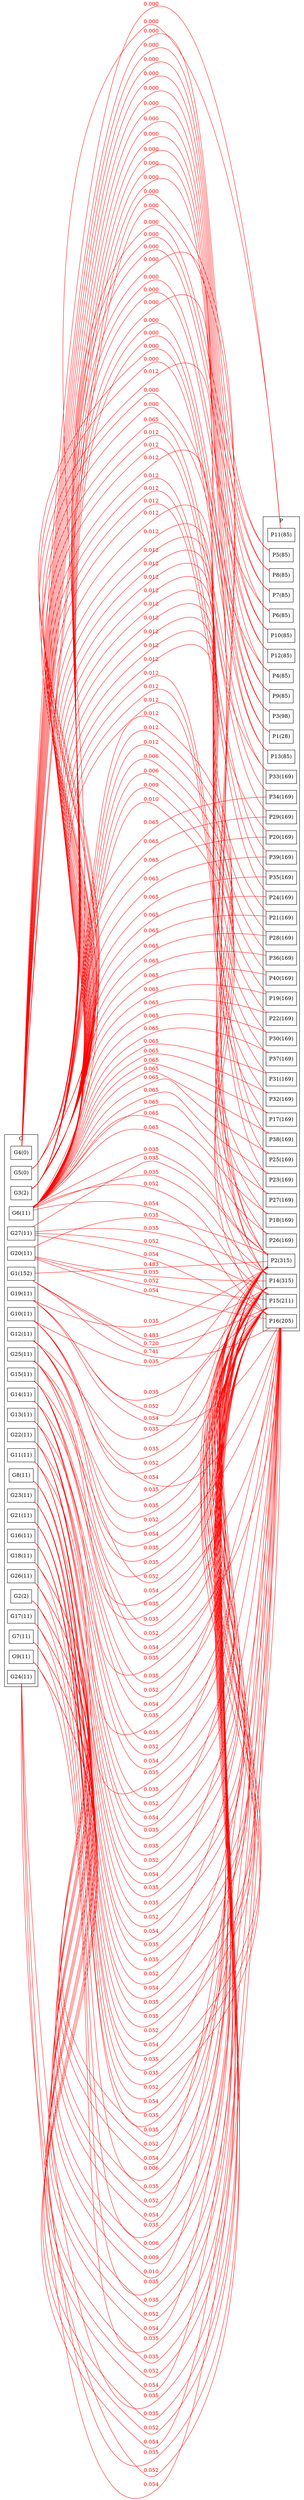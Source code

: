 strict graph BCG {
rankdir=LR;
splines=true;
ranksep="8 equally";
concentrate = true;
node [shape=rectangle];
subgraph cluster_G {
label = "G";
color=black;
rank="same"
G1 [label="G1(152)"];
G2 [label="G2(2)"];
G3 [label="G3(2)"];
G4 [label="G4(0)"];
G5 [label="G5(0)"];
G6 [label="G6(11)"];
G7 [label="G7(11)"];
G8 [label="G8(11)"];
G9 [label="G9(11)"];
G10 [label="G10(11)"];
G11 [label="G11(11)"];
G12 [label="G12(11)"];
G13 [label="G13(11)"];
G14 [label="G14(11)"];
G15 [label="G15(11)"];
G16 [label="G16(11)"];
G17 [label="G17(11)"];
G18 [label="G18(11)"];
G19 [label="G19(11)"];
G20 [label="G20(11)"];
G21 [label="G21(11)"];
G22 [label="G22(11)"];
G23 [label="G23(11)"];
G24 [label="G24(11)"];
G25 [label="G25(11)"];
G26 [label="G26(11)"];
G27 [label="G27(11)"];
}
subgraph cluster_P {
label = "P";
color="black";
rank="same"
P1 [label="P1(28)"];
P2 [label="P2(315)"];
P3 [label="P3(98)"];
P4 [label="P4(85)"];
P5 [label="P5(85)"];
P6 [label="P6(85)"];
P7 [label="P7(85)"];
P8 [label="P8(85)"];
P9 [label="P9(85)"];
P10 [label="P10(85)"];
P11 [label="P11(85)"];
P12 [label="P12(85)"];
P13 [label="P13(85)"];
P14 [label="P14(315)"];
P15 [label="P15(211)"];
P16 [label="P16(205)"];
P17 [label="P17(169)"];
P18 [label="P18(169)"];
P19 [label="P19(169)"];
P20 [label="P20(169)"];
P21 [label="P21(169)"];
P22 [label="P22(169)"];
P23 [label="P23(169)"];
P24 [label="P24(169)"];
P25 [label="P25(169)"];
P26 [label="P26(169)"];
P27 [label="P27(169)"];
P28 [label="P28(169)"];
P29 [label="P29(169)"];
P30 [label="P30(169)"];
P31 [label="P31(169)"];
P32 [label="P32(169)"];
P33 [label="P33(169)"];
P34 [label="P34(169)"];
P35 [label="P35(169)"];
P36 [label="P36(169)"];
P37 [label="P37(169)"];
P38 [label="P38(169)"];
P39 [label="P39(169)"];
P40 [label="P40(169)"];
}
G1 -- P2[label="0.483",color="red",fontcolor="red"];
G1 -- P14[label="0.483",color="red",fontcolor="red"];
G1 -- P15[label="0.720",color="red",fontcolor="red"];
G1 -- P16[label="0.741",color="red",fontcolor="red"];
G2 -- P2[label="0.006",color="red",fontcolor="red"];
G2 -- P14[label="0.006",color="red",fontcolor="red"];
G2 -- P15[label="0.009",color="red",fontcolor="red"];
G2 -- P16[label="0.010",color="red",fontcolor="red"];
G3 -- P2[label="0.006",color="red",fontcolor="red"];
G3 -- P14[label="0.006",color="red",fontcolor="red"];
G3 -- P15[label="0.009",color="red",fontcolor="red"];
G3 -- P16[label="0.010",color="red",fontcolor="red"];
G3 -- P17[label="0.012",color="red",fontcolor="red"];
G3 -- P18[label="0.012",color="red",fontcolor="red"];
G3 -- P19[label="0.012",color="red",fontcolor="red"];
G3 -- P20[label="0.012",color="red",fontcolor="red"];
G3 -- P21[label="0.012",color="red",fontcolor="red"];
G3 -- P22[label="0.012",color="red",fontcolor="red"];
G3 -- P23[label="0.012",color="red",fontcolor="red"];
G3 -- P24[label="0.012",color="red",fontcolor="red"];
G3 -- P25[label="0.012",color="red",fontcolor="red"];
G3 -- P26[label="0.012",color="red",fontcolor="red"];
G3 -- P27[label="0.012",color="red",fontcolor="red"];
G3 -- P28[label="0.012",color="red",fontcolor="red"];
G3 -- P29[label="0.012",color="red",fontcolor="red"];
G3 -- P30[label="0.012",color="red",fontcolor="red"];
G3 -- P31[label="0.012",color="red",fontcolor="red"];
G3 -- P32[label="0.012",color="red",fontcolor="red"];
G3 -- P33[label="0.012",color="red",fontcolor="red"];
G3 -- P34[label="0.012",color="red",fontcolor="red"];
G3 -- P35[label="0.012",color="red",fontcolor="red"];
G3 -- P36[label="0.012",color="red",fontcolor="red"];
G3 -- P37[label="0.012",color="red",fontcolor="red"];
G3 -- P38[label="0.012",color="red",fontcolor="red"];
G3 -- P39[label="0.012",color="red",fontcolor="red"];
G3 -- P40[label="0.012",color="red",fontcolor="red"];
G4 -- P1[label="0.000",color="red",fontcolor="red"];
G4 -- P2[label="0.000",color="red",fontcolor="red"];
G4 -- P3[label="0.000",color="red",fontcolor="red"];
G4 -- P4[label="0.000",color="red",fontcolor="red"];
G4 -- P5[label="0.000",color="red",fontcolor="red"];
G4 -- P6[label="0.000",color="red",fontcolor="red"];
G4 -- P7[label="0.000",color="red",fontcolor="red"];
G4 -- P8[label="0.000",color="red",fontcolor="red"];
G4 -- P9[label="0.000",color="red",fontcolor="red"];
G4 -- P10[label="0.000",color="red",fontcolor="red"];
G4 -- P11[label="0.000",color="red",fontcolor="red"];
G4 -- P12[label="0.000",color="red",fontcolor="red"];
G4 -- P13[label="0.000",color="red",fontcolor="red"];
G4 -- P14[label="0.000",color="red",fontcolor="red"];
G5 -- P1[label="0.000",color="red",fontcolor="red"];
G5 -- P2[label="0.000",color="red",fontcolor="red"];
G5 -- P3[label="0.000",color="red",fontcolor="red"];
G5 -- P4[label="0.000",color="red",fontcolor="red"];
G5 -- P5[label="0.000",color="red",fontcolor="red"];
G5 -- P6[label="0.000",color="red",fontcolor="red"];
G5 -- P7[label="0.000",color="red",fontcolor="red"];
G5 -- P8[label="0.000",color="red",fontcolor="red"];
G5 -- P9[label="0.000",color="red",fontcolor="red"];
G5 -- P10[label="0.000",color="red",fontcolor="red"];
G5 -- P11[label="0.000",color="red",fontcolor="red"];
G5 -- P12[label="0.000",color="red",fontcolor="red"];
G5 -- P13[label="0.000",color="red",fontcolor="red"];
G5 -- P14[label="0.000",color="red",fontcolor="red"];
G6 -- P2[label="0.035",color="red",fontcolor="red"];
G6 -- P14[label="0.035",color="red",fontcolor="red"];
G6 -- P15[label="0.052",color="red",fontcolor="red"];
G6 -- P16[label="0.054",color="red",fontcolor="red"];
G6 -- P17[label="0.065",color="red",fontcolor="red"];
G6 -- P18[label="0.065",color="red",fontcolor="red"];
G6 -- P19[label="0.065",color="red",fontcolor="red"];
G6 -- P20[label="0.065",color="red",fontcolor="red"];
G6 -- P21[label="0.065",color="red",fontcolor="red"];
G6 -- P22[label="0.065",color="red",fontcolor="red"];
G6 -- P23[label="0.065",color="red",fontcolor="red"];
G6 -- P24[label="0.065",color="red",fontcolor="red"];
G6 -- P25[label="0.065",color="red",fontcolor="red"];
G6 -- P26[label="0.065",color="red",fontcolor="red"];
G6 -- P27[label="0.065",color="red",fontcolor="red"];
G6 -- P28[label="0.065",color="red",fontcolor="red"];
G6 -- P29[label="0.065",color="red",fontcolor="red"];
G6 -- P30[label="0.065",color="red",fontcolor="red"];
G6 -- P31[label="0.065",color="red",fontcolor="red"];
G6 -- P32[label="0.065",color="red",fontcolor="red"];
G6 -- P33[label="0.065",color="red",fontcolor="red"];
G6 -- P34[label="0.065",color="red",fontcolor="red"];
G6 -- P35[label="0.065",color="red",fontcolor="red"];
G6 -- P36[label="0.065",color="red",fontcolor="red"];
G6 -- P37[label="0.065",color="red",fontcolor="red"];
G6 -- P38[label="0.065",color="red",fontcolor="red"];
G6 -- P39[label="0.065",color="red",fontcolor="red"];
G6 -- P40[label="0.065",color="red",fontcolor="red"];
G7 -- P2[label="0.035",color="red",fontcolor="red"];
G7 -- P14[label="0.035",color="red",fontcolor="red"];
G7 -- P15[label="0.052",color="red",fontcolor="red"];
G7 -- P16[label="0.054",color="red",fontcolor="red"];
G8 -- P2[label="0.035",color="red",fontcolor="red"];
G8 -- P14[label="0.035",color="red",fontcolor="red"];
G8 -- P15[label="0.052",color="red",fontcolor="red"];
G8 -- P16[label="0.054",color="red",fontcolor="red"];
G9 -- P2[label="0.035",color="red",fontcolor="red"];
G9 -- P14[label="0.035",color="red",fontcolor="red"];
G9 -- P15[label="0.052",color="red",fontcolor="red"];
G9 -- P16[label="0.054",color="red",fontcolor="red"];
G10 -- P2[label="0.035",color="red",fontcolor="red"];
G10 -- P14[label="0.035",color="red",fontcolor="red"];
G10 -- P15[label="0.052",color="red",fontcolor="red"];
G10 -- P16[label="0.054",color="red",fontcolor="red"];
G11 -- P2[label="0.035",color="red",fontcolor="red"];
G11 -- P14[label="0.035",color="red",fontcolor="red"];
G11 -- P15[label="0.052",color="red",fontcolor="red"];
G11 -- P16[label="0.054",color="red",fontcolor="red"];
G12 -- P2[label="0.035",color="red",fontcolor="red"];
G12 -- P14[label="0.035",color="red",fontcolor="red"];
G12 -- P15[label="0.052",color="red",fontcolor="red"];
G12 -- P16[label="0.054",color="red",fontcolor="red"];
G13 -- P2[label="0.035",color="red",fontcolor="red"];
G13 -- P14[label="0.035",color="red",fontcolor="red"];
G13 -- P15[label="0.052",color="red",fontcolor="red"];
G13 -- P16[label="0.054",color="red",fontcolor="red"];
G14 -- P2[label="0.035",color="red",fontcolor="red"];
G14 -- P14[label="0.035",color="red",fontcolor="red"];
G14 -- P15[label="0.052",color="red",fontcolor="red"];
G14 -- P16[label="0.054",color="red",fontcolor="red"];
G15 -- P2[label="0.035",color="red",fontcolor="red"];
G15 -- P14[label="0.035",color="red",fontcolor="red"];
G15 -- P15[label="0.052",color="red",fontcolor="red"];
G15 -- P16[label="0.054",color="red",fontcolor="red"];
G16 -- P2[label="0.035",color="red",fontcolor="red"];
G16 -- P14[label="0.035",color="red",fontcolor="red"];
G16 -- P15[label="0.052",color="red",fontcolor="red"];
G16 -- P16[label="0.054",color="red",fontcolor="red"];
G17 -- P2[label="0.035",color="red",fontcolor="red"];
G17 -- P14[label="0.035",color="red",fontcolor="red"];
G17 -- P15[label="0.052",color="red",fontcolor="red"];
G17 -- P16[label="0.054",color="red",fontcolor="red"];
G18 -- P2[label="0.035",color="red",fontcolor="red"];
G18 -- P14[label="0.035",color="red",fontcolor="red"];
G18 -- P15[label="0.052",color="red",fontcolor="red"];
G18 -- P16[label="0.054",color="red",fontcolor="red"];
G19 -- P2[label="0.035",color="red",fontcolor="red"];
G19 -- P14[label="0.035",color="red",fontcolor="red"];
G19 -- P15[label="0.052",color="red",fontcolor="red"];
G19 -- P16[label="0.054",color="red",fontcolor="red"];
G20 -- P2[label="0.035",color="red",fontcolor="red"];
G20 -- P14[label="0.035",color="red",fontcolor="red"];
G20 -- P15[label="0.052",color="red",fontcolor="red"];
G20 -- P16[label="0.054",color="red",fontcolor="red"];
G21 -- P2[label="0.035",color="red",fontcolor="red"];
G21 -- P14[label="0.035",color="red",fontcolor="red"];
G21 -- P15[label="0.052",color="red",fontcolor="red"];
G21 -- P16[label="0.054",color="red",fontcolor="red"];
G22 -- P2[label="0.035",color="red",fontcolor="red"];
G22 -- P14[label="0.035",color="red",fontcolor="red"];
G22 -- P15[label="0.052",color="red",fontcolor="red"];
G22 -- P16[label="0.054",color="red",fontcolor="red"];
G23 -- P2[label="0.035",color="red",fontcolor="red"];
G23 -- P14[label="0.035",color="red",fontcolor="red"];
G23 -- P15[label="0.052",color="red",fontcolor="red"];
G23 -- P16[label="0.054",color="red",fontcolor="red"];
G24 -- P2[label="0.035",color="red",fontcolor="red"];
G24 -- P14[label="0.035",color="red",fontcolor="red"];
G24 -- P15[label="0.052",color="red",fontcolor="red"];
G24 -- P16[label="0.054",color="red",fontcolor="red"];
G25 -- P2[label="0.035",color="red",fontcolor="red"];
G25 -- P14[label="0.035",color="red",fontcolor="red"];
G25 -- P15[label="0.052",color="red",fontcolor="red"];
G25 -- P16[label="0.054",color="red",fontcolor="red"];
G26 -- P2[label="0.035",color="red",fontcolor="red"];
G26 -- P14[label="0.035",color="red",fontcolor="red"];
G26 -- P15[label="0.052",color="red",fontcolor="red"];
G26 -- P16[label="0.054",color="red",fontcolor="red"];
G27 -- P2[label="0.035",color="red",fontcolor="red"];
G27 -- P14[label="0.035",color="red",fontcolor="red"];
G27 -- P15[label="0.052",color="red",fontcolor="red"];
G27 -- P16[label="0.054",color="red",fontcolor="red"];
}
